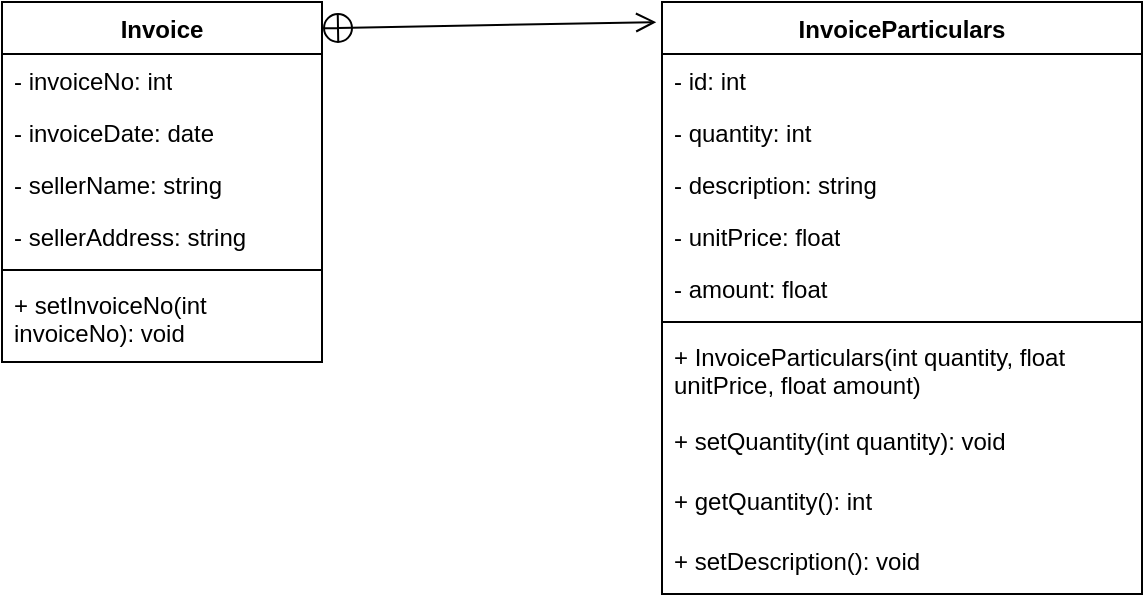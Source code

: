 <mxfile version="24.7.5">
  <diagram name="class-diagram" id="5LfIbmqFntVp2V1TBCPL">
    <mxGraphModel dx="649" dy="592" grid="1" gridSize="10" guides="1" tooltips="1" connect="1" arrows="1" fold="1" page="1" pageScale="1" pageWidth="827" pageHeight="1169" math="0" shadow="0">
      <root>
        <mxCell id="0" />
        <mxCell id="1" parent="0" />
        <mxCell id="k55FhNWmk52s5my02aav-1" value="Invoice" style="swimlane;fontStyle=1;align=center;verticalAlign=top;childLayout=stackLayout;horizontal=1;startSize=26;horizontalStack=0;resizeParent=1;resizeParentMax=0;resizeLast=0;collapsible=1;marginBottom=0;whiteSpace=wrap;html=1;" parent="1" vertex="1">
          <mxGeometry x="120" y="140" width="160" height="180" as="geometry" />
        </mxCell>
        <mxCell id="k55FhNWmk52s5my02aav-2" value="- invoiceNo: int" style="text;strokeColor=none;fillColor=none;align=left;verticalAlign=top;spacingLeft=4;spacingRight=4;overflow=hidden;rotatable=0;points=[[0,0.5],[1,0.5]];portConstraint=eastwest;whiteSpace=wrap;html=1;" parent="k55FhNWmk52s5my02aav-1" vertex="1">
          <mxGeometry y="26" width="160" height="26" as="geometry" />
        </mxCell>
        <mxCell id="k55FhNWmk52s5my02aav-13" value="- invoiceDate: date" style="text;strokeColor=none;fillColor=none;align=left;verticalAlign=top;spacingLeft=4;spacingRight=4;overflow=hidden;rotatable=0;points=[[0,0.5],[1,0.5]];portConstraint=eastwest;whiteSpace=wrap;html=1;" parent="k55FhNWmk52s5my02aav-1" vertex="1">
          <mxGeometry y="52" width="160" height="26" as="geometry" />
        </mxCell>
        <mxCell id="k55FhNWmk52s5my02aav-12" value="- sellerName: string" style="text;strokeColor=none;fillColor=none;align=left;verticalAlign=top;spacingLeft=4;spacingRight=4;overflow=hidden;rotatable=0;points=[[0,0.5],[1,0.5]];portConstraint=eastwest;whiteSpace=wrap;html=1;" parent="k55FhNWmk52s5my02aav-1" vertex="1">
          <mxGeometry y="78" width="160" height="26" as="geometry" />
        </mxCell>
        <mxCell id="k55FhNWmk52s5my02aav-14" value="- sellerAddress: string" style="text;strokeColor=none;fillColor=none;align=left;verticalAlign=top;spacingLeft=4;spacingRight=4;overflow=hidden;rotatable=0;points=[[0,0.5],[1,0.5]];portConstraint=eastwest;whiteSpace=wrap;html=1;" parent="k55FhNWmk52s5my02aav-1" vertex="1">
          <mxGeometry y="104" width="160" height="26" as="geometry" />
        </mxCell>
        <mxCell id="k55FhNWmk52s5my02aav-3" value="" style="line;strokeWidth=1;fillColor=none;align=left;verticalAlign=middle;spacingTop=-1;spacingLeft=3;spacingRight=3;rotatable=0;labelPosition=right;points=[];portConstraint=eastwest;strokeColor=inherit;" parent="k55FhNWmk52s5my02aav-1" vertex="1">
          <mxGeometry y="130" width="160" height="8" as="geometry" />
        </mxCell>
        <mxCell id="k55FhNWmk52s5my02aav-4" value="+ setInvoiceNo(int invoiceNo): void" style="text;strokeColor=none;fillColor=none;align=left;verticalAlign=top;spacingLeft=4;spacingRight=4;overflow=hidden;rotatable=0;points=[[0,0.5],[1,0.5]];portConstraint=eastwest;whiteSpace=wrap;html=1;" parent="k55FhNWmk52s5my02aav-1" vertex="1">
          <mxGeometry y="138" width="160" height="42" as="geometry" />
        </mxCell>
        <mxCell id="k55FhNWmk52s5my02aav-5" value="InvoiceParticulars" style="swimlane;fontStyle=1;align=center;verticalAlign=top;childLayout=stackLayout;horizontal=1;startSize=26;horizontalStack=0;resizeParent=1;resizeParentMax=0;resizeLast=0;collapsible=1;marginBottom=0;whiteSpace=wrap;html=1;" parent="1" vertex="1">
          <mxGeometry x="450" y="140" width="240" height="296" as="geometry" />
        </mxCell>
        <mxCell id="k55FhNWmk52s5my02aav-15" value="- id: int" style="text;strokeColor=none;fillColor=none;align=left;verticalAlign=top;spacingLeft=4;spacingRight=4;overflow=hidden;rotatable=0;points=[[0,0.5],[1,0.5]];portConstraint=eastwest;whiteSpace=wrap;html=1;" parent="k55FhNWmk52s5my02aav-5" vertex="1">
          <mxGeometry y="26" width="240" height="26" as="geometry" />
        </mxCell>
        <mxCell id="k55FhNWmk52s5my02aav-6" value="- quantity: int" style="text;strokeColor=none;fillColor=none;align=left;verticalAlign=top;spacingLeft=4;spacingRight=4;overflow=hidden;rotatable=0;points=[[0,0.5],[1,0.5]];portConstraint=eastwest;whiteSpace=wrap;html=1;" parent="k55FhNWmk52s5my02aav-5" vertex="1">
          <mxGeometry y="52" width="240" height="26" as="geometry" />
        </mxCell>
        <mxCell id="k55FhNWmk52s5my02aav-22" value="- description: string" style="text;strokeColor=none;fillColor=none;align=left;verticalAlign=top;spacingLeft=4;spacingRight=4;overflow=hidden;rotatable=0;points=[[0,0.5],[1,0.5]];portConstraint=eastwest;whiteSpace=wrap;html=1;" parent="k55FhNWmk52s5my02aav-5" vertex="1">
          <mxGeometry y="78" width="240" height="26" as="geometry" />
        </mxCell>
        <mxCell id="k55FhNWmk52s5my02aav-16" value="- unitPrice: float" style="text;strokeColor=none;fillColor=none;align=left;verticalAlign=top;spacingLeft=4;spacingRight=4;overflow=hidden;rotatable=0;points=[[0,0.5],[1,0.5]];portConstraint=eastwest;whiteSpace=wrap;html=1;" parent="k55FhNWmk52s5my02aav-5" vertex="1">
          <mxGeometry y="104" width="240" height="26" as="geometry" />
        </mxCell>
        <mxCell id="k55FhNWmk52s5my02aav-17" value="- amount: float" style="text;strokeColor=none;fillColor=none;align=left;verticalAlign=top;spacingLeft=4;spacingRight=4;overflow=hidden;rotatable=0;points=[[0,0.5],[1,0.5]];portConstraint=eastwest;whiteSpace=wrap;html=1;" parent="k55FhNWmk52s5my02aav-5" vertex="1">
          <mxGeometry y="130" width="240" height="26" as="geometry" />
        </mxCell>
        <mxCell id="k55FhNWmk52s5my02aav-7" value="" style="line;strokeWidth=1;fillColor=none;align=left;verticalAlign=middle;spacingTop=-1;spacingLeft=3;spacingRight=3;rotatable=0;labelPosition=right;points=[];portConstraint=eastwest;strokeColor=inherit;" parent="k55FhNWmk52s5my02aav-5" vertex="1">
          <mxGeometry y="156" width="240" height="8" as="geometry" />
        </mxCell>
        <mxCell id="k55FhNWmk52s5my02aav-8" value="+ InvoiceParticulars(int quantity, float unitPrice, float amount)" style="text;strokeColor=none;fillColor=none;align=left;verticalAlign=top;spacingLeft=4;spacingRight=4;overflow=hidden;rotatable=0;points=[[0,0.5],[1,0.5]];portConstraint=eastwest;whiteSpace=wrap;html=1;" parent="k55FhNWmk52s5my02aav-5" vertex="1">
          <mxGeometry y="164" width="240" height="42" as="geometry" />
        </mxCell>
        <mxCell id="k55FhNWmk52s5my02aav-18" value="+ setQuantity(int quantity): void" style="text;strokeColor=none;fillColor=none;align=left;verticalAlign=top;spacingLeft=4;spacingRight=4;overflow=hidden;rotatable=0;points=[[0,0.5],[1,0.5]];portConstraint=eastwest;whiteSpace=wrap;html=1;" parent="k55FhNWmk52s5my02aav-5" vertex="1">
          <mxGeometry y="206" width="240" height="30" as="geometry" />
        </mxCell>
        <mxCell id="k55FhNWmk52s5my02aav-19" value="+ getQuantity(): int" style="text;strokeColor=none;fillColor=none;align=left;verticalAlign=top;spacingLeft=4;spacingRight=4;overflow=hidden;rotatable=0;points=[[0,0.5],[1,0.5]];portConstraint=eastwest;whiteSpace=wrap;html=1;" parent="k55FhNWmk52s5my02aav-5" vertex="1">
          <mxGeometry y="236" width="240" height="30" as="geometry" />
        </mxCell>
        <mxCell id="k55FhNWmk52s5my02aav-21" value="+ setDescription(): void" style="text;strokeColor=none;fillColor=none;align=left;verticalAlign=top;spacingLeft=4;spacingRight=4;overflow=hidden;rotatable=0;points=[[0,0.5],[1,0.5]];portConstraint=eastwest;whiteSpace=wrap;html=1;" parent="k55FhNWmk52s5my02aav-5" vertex="1">
          <mxGeometry y="266" width="240" height="30" as="geometry" />
        </mxCell>
        <mxCell id="d2Knlt-tjbYVCdHrJSim-1" value="" style="endArrow=open;startArrow=circlePlus;endFill=0;startFill=0;endSize=8;html=1;rounded=0;exitX=1;exitY=0.073;exitDx=0;exitDy=0;exitPerimeter=0;entryX=-0.012;entryY=0.034;entryDx=0;entryDy=0;entryPerimeter=0;" parent="1" source="k55FhNWmk52s5my02aav-1" target="k55FhNWmk52s5my02aav-5" edge="1">
          <mxGeometry width="160" relative="1" as="geometry">
            <mxPoint x="330" y="290" as="sourcePoint" />
            <mxPoint x="490" y="290" as="targetPoint" />
          </mxGeometry>
        </mxCell>
      </root>
    </mxGraphModel>
  </diagram>
</mxfile>
